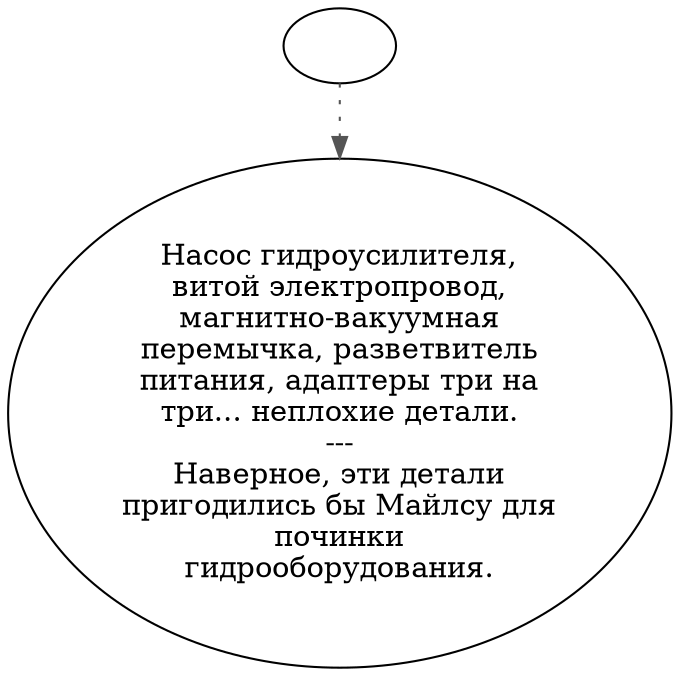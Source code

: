 digraph farmpart {
  "start" [style=filled       fillcolor="#FFFFFF"       color="#000000"]
  "start" -> "description_p_proc" [style=dotted color="#555555"]
  "start" [label=""]
  "description_p_proc" [style=filled       fillcolor="#FFFFFF"       color="#000000"]
  "description_p_proc" [label="Насос гидроусилителя,\nвитой электропровод,\nмагнитно-вакуумная\nперемычка, разветвитель\nпитания, адаптеры три на\nтри... неплохие детали.\n---\nНаверное, эти детали\nпригодились бы Майлсу для\nпочинки\nгидрооборудования."]
}
